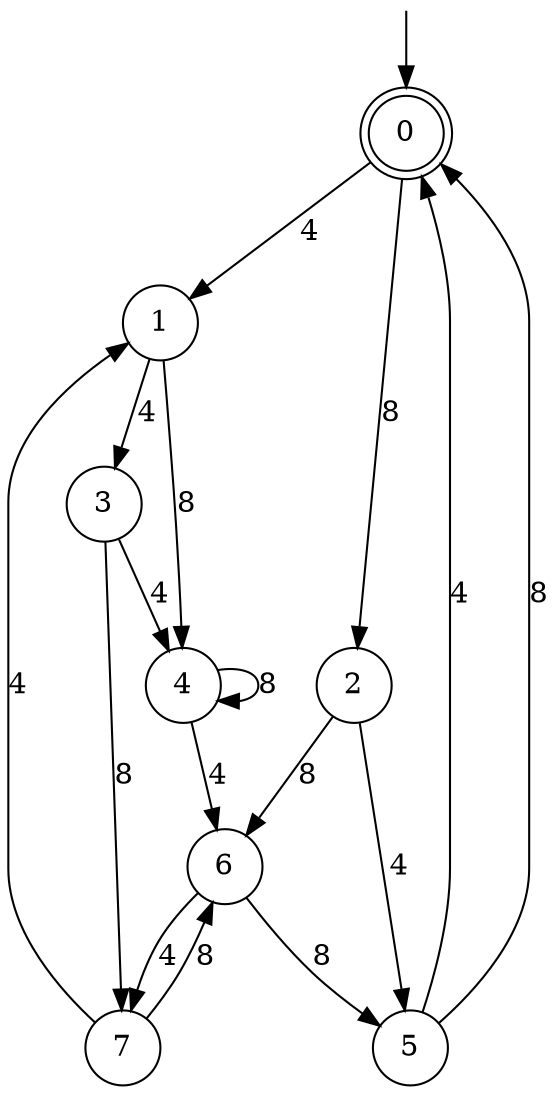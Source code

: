 digraph g {

	s0 [shape="doublecircle" label="0"];
	s1 [shape="circle" label="1"];
	s2 [shape="circle" label="2"];
	s3 [shape="circle" label="3"];
	s4 [shape="circle" label="4"];
	s5 [shape="circle" label="5"];
	s6 [shape="circle" label="6"];
	s7 [shape="circle" label="7"];
	s0 -> s1 [label="4"];
	s0 -> s2 [label="8"];
	s1 -> s3 [label="4"];
	s1 -> s4 [label="8"];
	s2 -> s5 [label="4"];
	s2 -> s6 [label="8"];
	s3 -> s4 [label="4"];
	s3 -> s7 [label="8"];
	s4 -> s6 [label="4"];
	s4 -> s4 [label="8"];
	s5 -> s0 [label="4"];
	s5 -> s0 [label="8"];
	s6 -> s7 [label="4"];
	s6 -> s5 [label="8"];
	s7 -> s1 [label="4"];
	s7 -> s6 [label="8"];

__start0 [label="" shape="none" width="0" height="0"];
__start0 -> s0;

}

